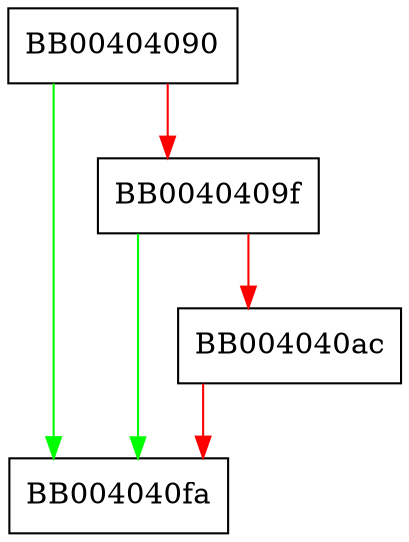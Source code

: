 digraph ossl_cmp_mock_srv_free {
  node [shape="box"];
  graph [splines=ortho];
  BB00404090 -> BB004040fa [color="green"];
  BB00404090 -> BB0040409f [color="red"];
  BB0040409f -> BB004040fa [color="green"];
  BB0040409f -> BB004040ac [color="red"];
  BB004040ac -> BB004040fa [color="red"];
}